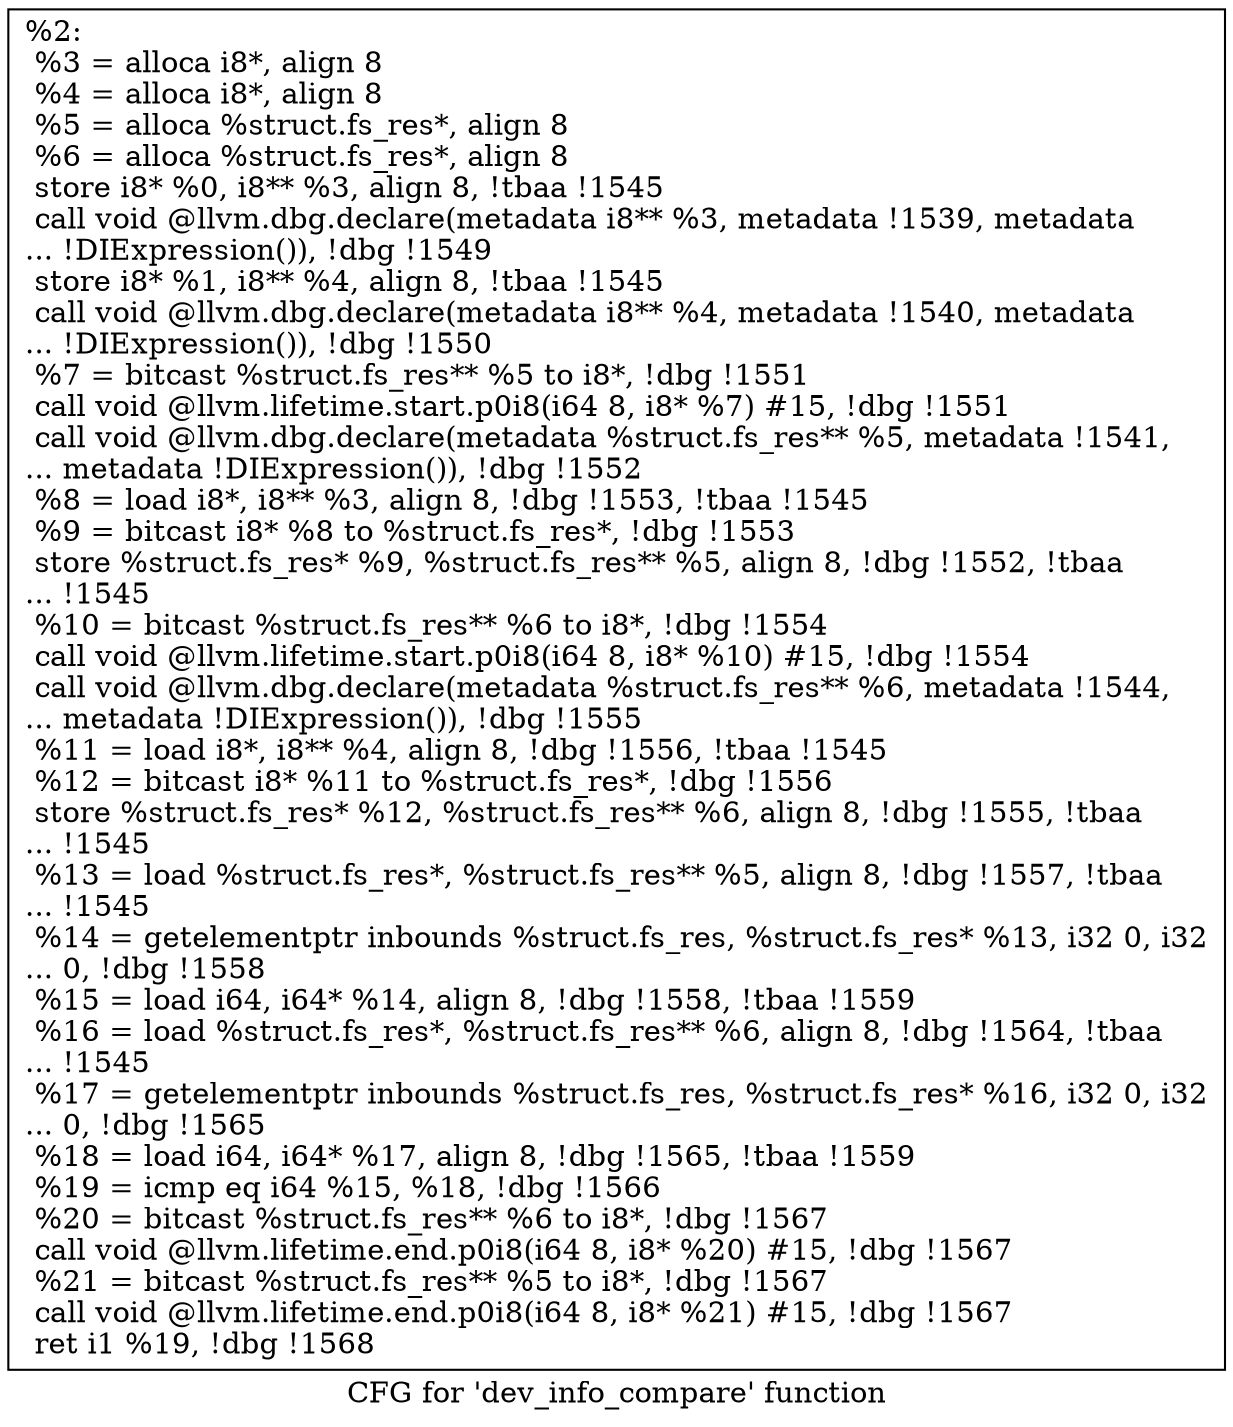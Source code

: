 digraph "CFG for 'dev_info_compare' function" {
	label="CFG for 'dev_info_compare' function";

	Node0x2aedd70 [shape=record,label="{%2:\l  %3 = alloca i8*, align 8\l  %4 = alloca i8*, align 8\l  %5 = alloca %struct.fs_res*, align 8\l  %6 = alloca %struct.fs_res*, align 8\l  store i8* %0, i8** %3, align 8, !tbaa !1545\l  call void @llvm.dbg.declare(metadata i8** %3, metadata !1539, metadata\l... !DIExpression()), !dbg !1549\l  store i8* %1, i8** %4, align 8, !tbaa !1545\l  call void @llvm.dbg.declare(metadata i8** %4, metadata !1540, metadata\l... !DIExpression()), !dbg !1550\l  %7 = bitcast %struct.fs_res** %5 to i8*, !dbg !1551\l  call void @llvm.lifetime.start.p0i8(i64 8, i8* %7) #15, !dbg !1551\l  call void @llvm.dbg.declare(metadata %struct.fs_res** %5, metadata !1541,\l... metadata !DIExpression()), !dbg !1552\l  %8 = load i8*, i8** %3, align 8, !dbg !1553, !tbaa !1545\l  %9 = bitcast i8* %8 to %struct.fs_res*, !dbg !1553\l  store %struct.fs_res* %9, %struct.fs_res** %5, align 8, !dbg !1552, !tbaa\l... !1545\l  %10 = bitcast %struct.fs_res** %6 to i8*, !dbg !1554\l  call void @llvm.lifetime.start.p0i8(i64 8, i8* %10) #15, !dbg !1554\l  call void @llvm.dbg.declare(metadata %struct.fs_res** %6, metadata !1544,\l... metadata !DIExpression()), !dbg !1555\l  %11 = load i8*, i8** %4, align 8, !dbg !1556, !tbaa !1545\l  %12 = bitcast i8* %11 to %struct.fs_res*, !dbg !1556\l  store %struct.fs_res* %12, %struct.fs_res** %6, align 8, !dbg !1555, !tbaa\l... !1545\l  %13 = load %struct.fs_res*, %struct.fs_res** %5, align 8, !dbg !1557, !tbaa\l... !1545\l  %14 = getelementptr inbounds %struct.fs_res, %struct.fs_res* %13, i32 0, i32\l... 0, !dbg !1558\l  %15 = load i64, i64* %14, align 8, !dbg !1558, !tbaa !1559\l  %16 = load %struct.fs_res*, %struct.fs_res** %6, align 8, !dbg !1564, !tbaa\l... !1545\l  %17 = getelementptr inbounds %struct.fs_res, %struct.fs_res* %16, i32 0, i32\l... 0, !dbg !1565\l  %18 = load i64, i64* %17, align 8, !dbg !1565, !tbaa !1559\l  %19 = icmp eq i64 %15, %18, !dbg !1566\l  %20 = bitcast %struct.fs_res** %6 to i8*, !dbg !1567\l  call void @llvm.lifetime.end.p0i8(i64 8, i8* %20) #15, !dbg !1567\l  %21 = bitcast %struct.fs_res** %5 to i8*, !dbg !1567\l  call void @llvm.lifetime.end.p0i8(i64 8, i8* %21) #15, !dbg !1567\l  ret i1 %19, !dbg !1568\l}"];
}
